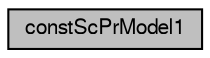 digraph G
{
  bgcolor="transparent";
  edge [fontname="FreeSans",fontsize="10",labelfontname="FreeSans",labelfontsize="10"];
  node [fontname="FreeSans",fontsize="10",shape=record];
  Node1 [label="constScPrModel1",height=0.2,width=0.4,color="black", fillcolor="grey75", style="filled" fontcolor="black"];
}
